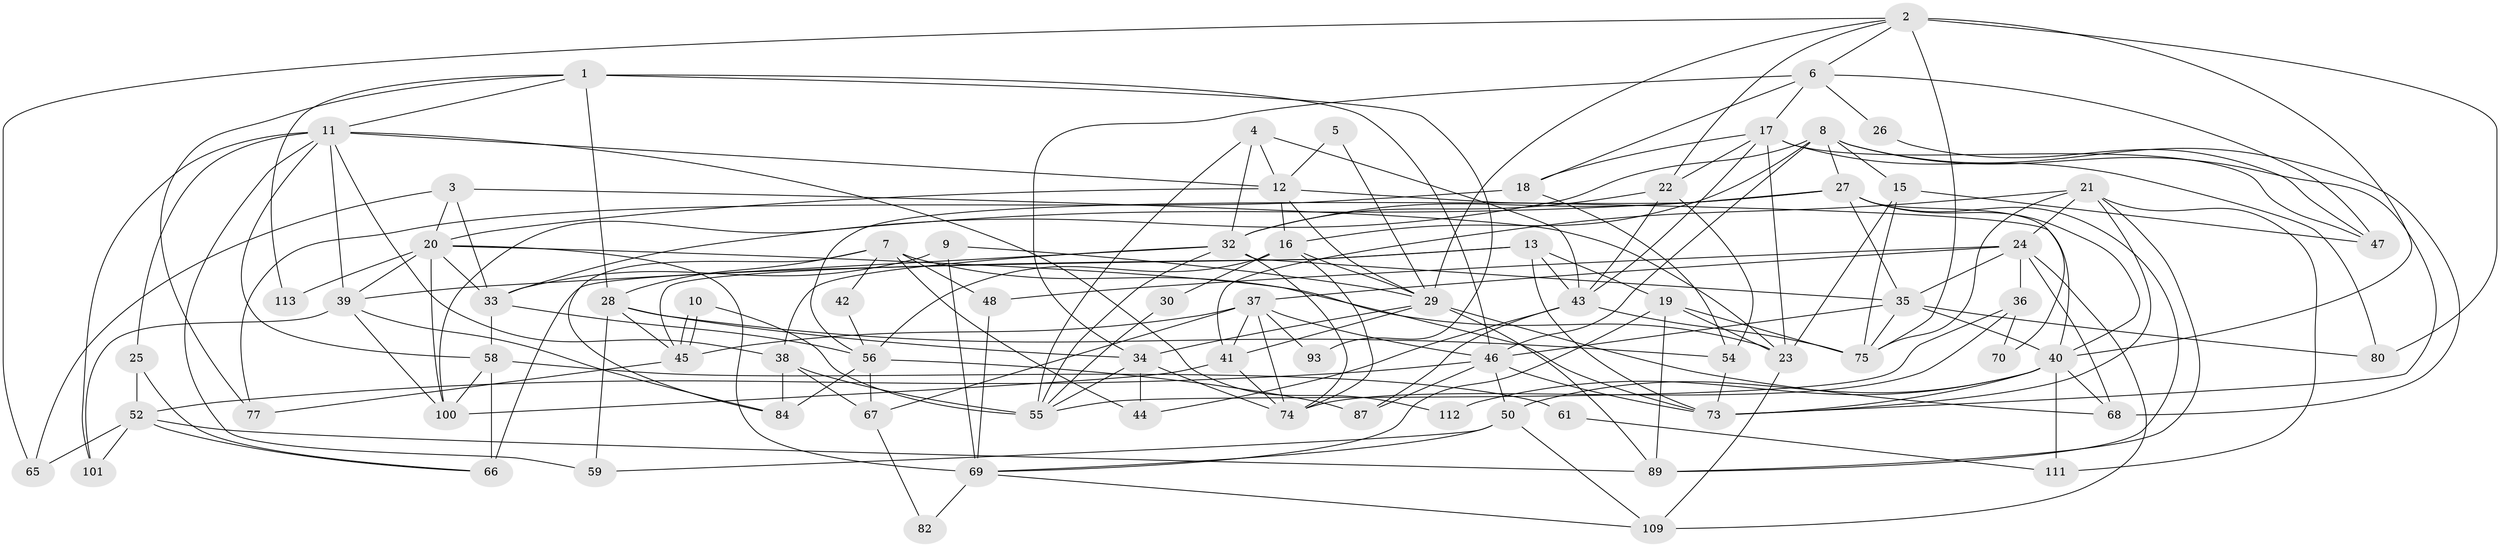 // Generated by graph-tools (version 1.1) at 2025/23/03/03/25 07:23:57]
// undirected, 76 vertices, 188 edges
graph export_dot {
graph [start="1"]
  node [color=gray90,style=filled];
  1 [super="+92"];
  2 [super="+91"];
  3 [super="+62"];
  4 [super="+64"];
  5;
  6 [super="+85"];
  7 [super="+83"];
  8 [super="+14"];
  9;
  10;
  11 [super="+78"];
  12 [super="+31"];
  13 [super="+79"];
  15;
  16 [super="+60"];
  17 [super="+114"];
  18;
  19;
  20 [super="+108"];
  21 [super="+63"];
  22;
  23 [super="+94"];
  24;
  25;
  26;
  27 [super="+110"];
  28 [super="+96"];
  29 [super="+53"];
  30;
  32 [super="+106"];
  33 [super="+117"];
  34 [super="+72"];
  35 [super="+71"];
  36 [super="+118"];
  37 [super="+51"];
  38 [super="+104"];
  39;
  40 [super="+49"];
  41 [super="+107"];
  42;
  43 [super="+81"];
  44;
  45 [super="+103"];
  46 [super="+57"];
  47;
  48;
  50 [super="+86"];
  52;
  54 [super="+99"];
  55 [super="+115"];
  56 [super="+98"];
  58 [super="+116"];
  59;
  61;
  65;
  66 [super="+105"];
  67;
  68;
  69 [super="+102"];
  70;
  73 [super="+76"];
  74 [super="+90"];
  75 [super="+88"];
  77;
  80;
  82;
  84 [super="+95"];
  87;
  89 [super="+97"];
  93;
  100;
  101;
  109;
  111;
  112;
  113;
  1 -- 28;
  1 -- 93;
  1 -- 113;
  1 -- 77;
  1 -- 11;
  1 -- 46;
  2 -- 40;
  2 -- 80 [weight=2];
  2 -- 6;
  2 -- 22;
  2 -- 65;
  2 -- 75;
  2 -- 29;
  3 -- 65;
  3 -- 33;
  3 -- 20;
  3 -- 23;
  4 -- 32;
  4 -- 12;
  4 -- 43;
  4 -- 55;
  5 -- 29;
  5 -- 12;
  6 -- 47;
  6 -- 26;
  6 -- 18;
  6 -- 34;
  6 -- 17;
  7 -- 44;
  7 -- 42;
  7 -- 48;
  7 -- 84;
  7 -- 73;
  7 -- 28;
  8 -- 16;
  8 -- 68;
  8 -- 46;
  8 -- 33;
  8 -- 27;
  8 -- 15;
  8 -- 73;
  9 -- 69;
  9 -- 33;
  9 -- 29;
  10 -- 55;
  10 -- 45;
  10 -- 45;
  11 -- 25;
  11 -- 58;
  11 -- 112;
  11 -- 101;
  11 -- 39;
  11 -- 59;
  11 -- 12 [weight=2];
  11 -- 38;
  12 -- 20;
  12 -- 40;
  12 -- 16;
  12 -- 29;
  13 -- 45;
  13 -- 66;
  13 -- 43;
  13 -- 19;
  13 -- 73 [weight=2];
  15 -- 47;
  15 -- 75;
  15 -- 23;
  16 -- 74;
  16 -- 29;
  16 -- 30;
  16 -- 56;
  17 -- 18;
  17 -- 22;
  17 -- 43;
  17 -- 23;
  17 -- 80;
  17 -- 47;
  18 -- 77;
  18 -- 54;
  19 -- 69;
  19 -- 89;
  19 -- 75;
  19 -- 23;
  20 -- 23;
  20 -- 113;
  20 -- 100;
  20 -- 69;
  20 -- 39;
  20 -- 33;
  21 -- 73;
  21 -- 89;
  21 -- 24;
  21 -- 75;
  21 -- 111;
  21 -- 41;
  22 -- 43;
  22 -- 54;
  22 -- 32;
  23 -- 109;
  24 -- 109;
  24 -- 68;
  24 -- 35;
  24 -- 36;
  24 -- 37;
  24 -- 48;
  25 -- 52;
  25 -- 66;
  26 -- 47;
  27 -- 35;
  27 -- 32;
  27 -- 100;
  27 -- 70;
  27 -- 40;
  27 -- 89;
  27 -- 56;
  28 -- 34;
  28 -- 59;
  28 -- 54;
  28 -- 45;
  29 -- 68;
  29 -- 89;
  29 -- 34;
  29 -- 41;
  30 -- 55;
  32 -- 38;
  32 -- 74;
  32 -- 35;
  32 -- 55 [weight=2];
  32 -- 39;
  33 -- 56;
  33 -- 58;
  34 -- 55;
  34 -- 74;
  34 -- 44;
  35 -- 80;
  35 -- 40;
  35 -- 75;
  35 -- 46;
  36 -- 74;
  36 -- 70;
  36 -- 55;
  37 -- 74;
  37 -- 67;
  37 -- 93;
  37 -- 45;
  37 -- 46;
  37 -- 41;
  38 -- 67;
  38 -- 84;
  38 -- 55;
  39 -- 100;
  39 -- 101;
  39 -- 84;
  40 -- 111;
  40 -- 112;
  40 -- 68;
  40 -- 50;
  40 -- 73;
  41 -- 74;
  41 -- 100;
  42 -- 56;
  43 -- 87;
  43 -- 44;
  43 -- 75;
  45 -- 77;
  46 -- 50;
  46 -- 52;
  46 -- 87;
  46 -- 73;
  48 -- 69;
  50 -- 109;
  50 -- 59;
  50 -- 69;
  52 -- 101;
  52 -- 65;
  52 -- 89;
  52 -- 66;
  54 -- 73;
  56 -- 84;
  56 -- 87;
  56 -- 67;
  58 -- 61;
  58 -- 100;
  58 -- 66 [weight=2];
  61 -- 111;
  67 -- 82;
  69 -- 82;
  69 -- 109;
}
